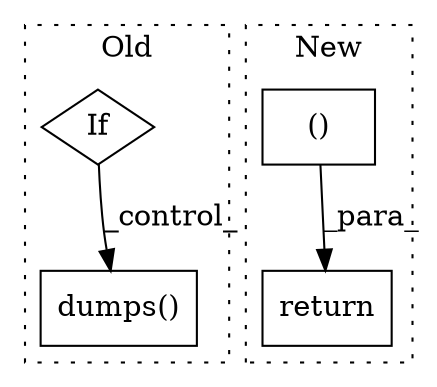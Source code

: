 digraph G {
subgraph cluster0 {
1 [label="dumps()" a="75" s="1349,1366" l="13,1" shape="box"];
3 [label="If" a="96" s="1254" l="3" shape="diamond"];
label = "Old";
style="dotted";
}
subgraph cluster1 {
2 [label="return" a="93" s="1440" l="7" shape="box"];
4 [label="()" a="54" s="1458" l="13" shape="box"];
label = "New";
style="dotted";
}
3 -> 1 [label="_control_"];
4 -> 2 [label="_para_"];
}